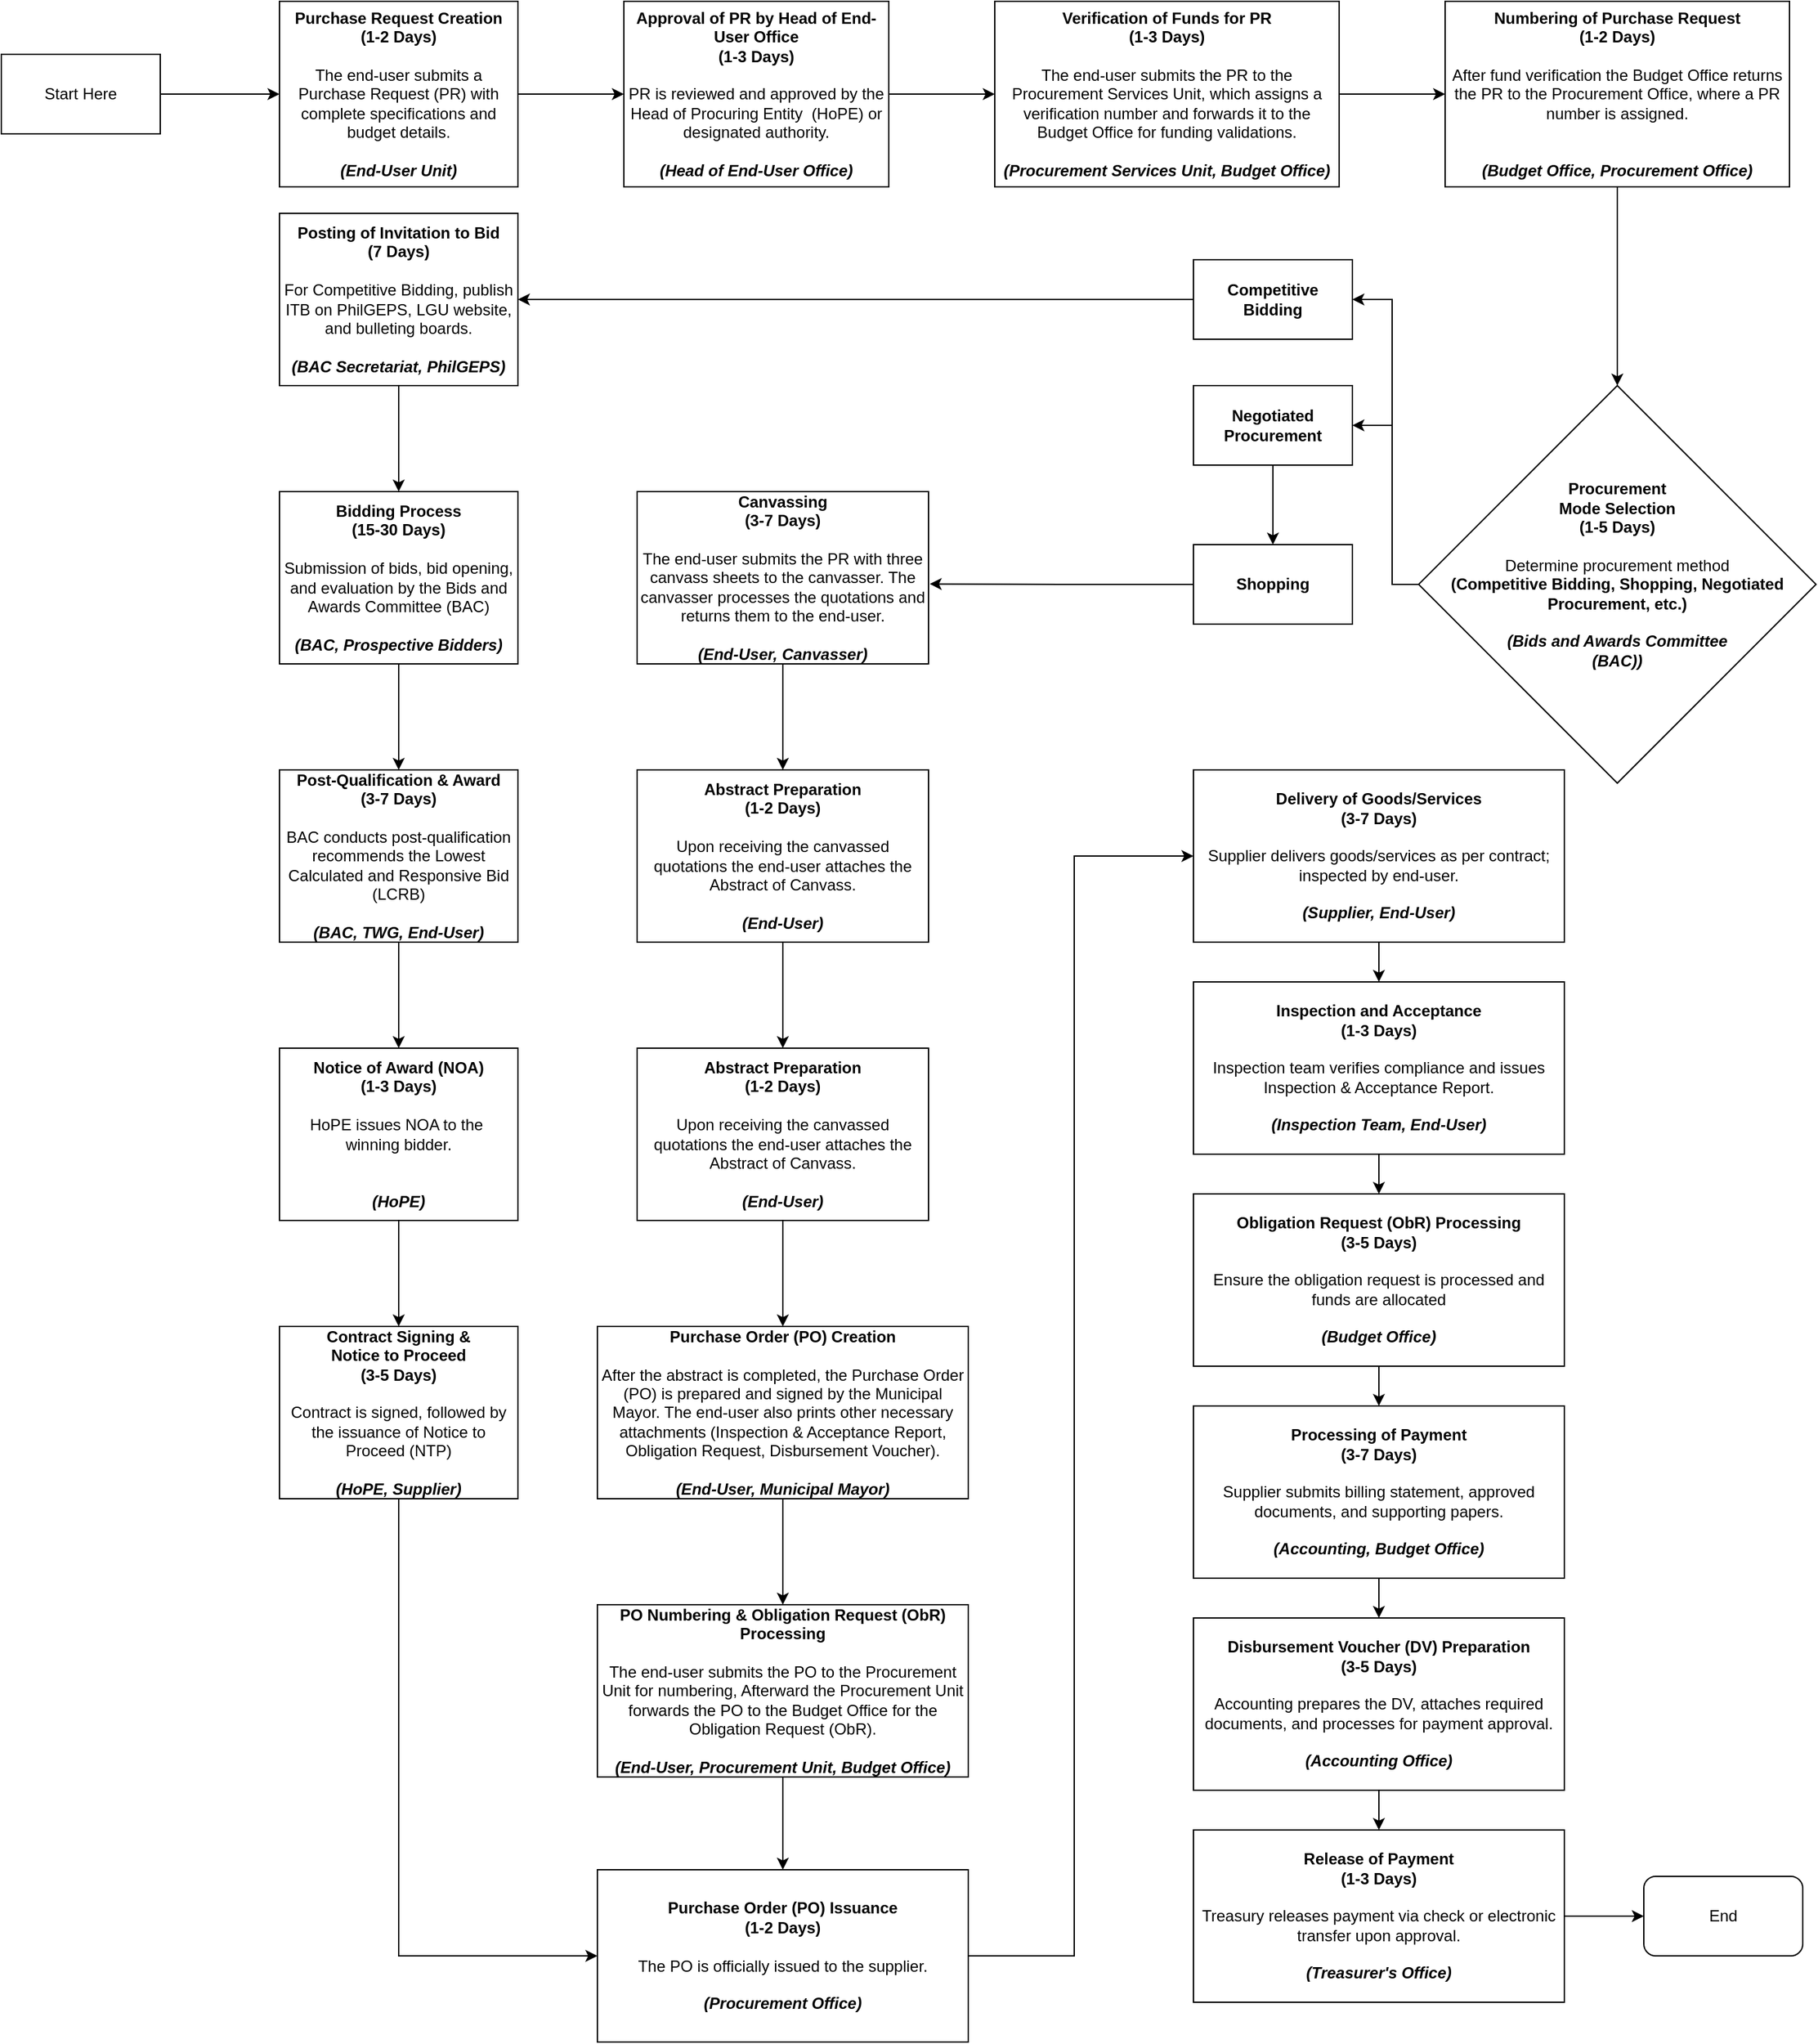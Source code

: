 <mxfile version="26.1.3">
  <diagram name="Page-1" id="VzLzOtzV2zpJQuwfnWmT">
    <mxGraphModel dx="1185" dy="522" grid="1" gridSize="10" guides="1" tooltips="1" connect="1" arrows="1" fold="1" page="1" pageScale="1" pageWidth="850" pageHeight="1100" math="0" shadow="0">
      <root>
        <mxCell id="0" />
        <mxCell id="1" parent="0" />
        <mxCell id="7instS3jXjHVJ4o3VPC2-8" value="" style="edgeStyle=orthogonalEdgeStyle;rounded=0;orthogonalLoop=1;jettySize=auto;html=1;" edge="1" parent="1" source="7instS3jXjHVJ4o3VPC2-1" target="7instS3jXjHVJ4o3VPC2-2">
          <mxGeometry relative="1" as="geometry" />
        </mxCell>
        <mxCell id="7instS3jXjHVJ4o3VPC2-1" value="Start Here" style="rounded=0;whiteSpace=wrap;html=1;" vertex="1" parent="1">
          <mxGeometry x="30" y="80" width="120" height="60" as="geometry" />
        </mxCell>
        <mxCell id="7instS3jXjHVJ4o3VPC2-10" value="" style="edgeStyle=orthogonalEdgeStyle;rounded=0;orthogonalLoop=1;jettySize=auto;html=1;" edge="1" parent="1" source="7instS3jXjHVJ4o3VPC2-2" target="7instS3jXjHVJ4o3VPC2-9">
          <mxGeometry relative="1" as="geometry" />
        </mxCell>
        <mxCell id="7instS3jXjHVJ4o3VPC2-2" value="&lt;b&gt;Purchase Request Creation&lt;/b&gt;&lt;div&gt;&lt;b style=&quot;background-color: transparent; color: light-dark(rgb(0, 0, 0), rgb(255, 255, 255));&quot;&gt;(1-2 Days)&lt;/b&gt;&lt;div&gt;&lt;b&gt;&lt;br&gt;&lt;/b&gt;&lt;/div&gt;&lt;div&gt;The end-user submits a Purchase Request (PR) with complete specifications and budget details.&lt;/div&gt;&lt;div&gt;&lt;br&gt;&lt;/div&gt;&lt;div&gt;&lt;b&gt;&lt;i&gt;(End-User Unit)&lt;/i&gt;&lt;/b&gt;&lt;/div&gt;&lt;/div&gt;" style="whiteSpace=wrap;html=1;rounded=0;" vertex="1" parent="1">
          <mxGeometry x="240" y="40" width="180" height="140" as="geometry" />
        </mxCell>
        <mxCell id="7instS3jXjHVJ4o3VPC2-12" value="" style="edgeStyle=orthogonalEdgeStyle;rounded=0;orthogonalLoop=1;jettySize=auto;html=1;" edge="1" parent="1" source="7instS3jXjHVJ4o3VPC2-9" target="7instS3jXjHVJ4o3VPC2-11">
          <mxGeometry relative="1" as="geometry" />
        </mxCell>
        <mxCell id="7instS3jXjHVJ4o3VPC2-9" value="&lt;div&gt;&lt;b&gt;Approval of PR by Head of End-User Office&lt;/b&gt;&lt;/div&gt;&lt;div&gt;&lt;b&gt;(1-3 Days)&lt;/b&gt;&lt;/div&gt;&lt;div&gt;&lt;b&gt;&lt;br&gt;&lt;/b&gt;&lt;/div&gt;&lt;div&gt;PR is reviewed and approved by the Head of Procuring Entity&amp;nbsp; (HoPE) or designated authority.&lt;/div&gt;&lt;div&gt;&lt;br&gt;&lt;/div&gt;&lt;div&gt;&lt;b&gt;&lt;i&gt;(Head of End-User Office)&lt;/i&gt;&lt;/b&gt;&lt;/div&gt;" style="whiteSpace=wrap;html=1;rounded=0;" vertex="1" parent="1">
          <mxGeometry x="500" y="40" width="200" height="140" as="geometry" />
        </mxCell>
        <mxCell id="7instS3jXjHVJ4o3VPC2-14" value="" style="edgeStyle=orthogonalEdgeStyle;rounded=0;orthogonalLoop=1;jettySize=auto;html=1;" edge="1" parent="1" source="7instS3jXjHVJ4o3VPC2-11" target="7instS3jXjHVJ4o3VPC2-13">
          <mxGeometry relative="1" as="geometry" />
        </mxCell>
        <mxCell id="7instS3jXjHVJ4o3VPC2-11" value="&lt;div&gt;&lt;b&gt;Verification of Funds for PR&lt;/b&gt;&lt;/div&gt;&lt;div&gt;&lt;b&gt;(1-3 Days)&lt;/b&gt;&lt;/div&gt;&lt;div&gt;&lt;b&gt;&lt;br&gt;&lt;/b&gt;&lt;/div&gt;&lt;div&gt;The end-user submits the PR to the Procurement Services Unit, which assigns a verification number and forwards it to the Budget Office for funding validations.&lt;/div&gt;&lt;div&gt;&lt;br&gt;&lt;/div&gt;&lt;div&gt;&lt;b&gt;&lt;i&gt;(Procurement Services Unit, Budget Office)&lt;/i&gt;&lt;/b&gt;&lt;/div&gt;" style="whiteSpace=wrap;html=1;rounded=0;" vertex="1" parent="1">
          <mxGeometry x="780" y="40" width="260" height="140" as="geometry" />
        </mxCell>
        <mxCell id="7instS3jXjHVJ4o3VPC2-16" value="" style="edgeStyle=orthogonalEdgeStyle;rounded=0;orthogonalLoop=1;jettySize=auto;html=1;" edge="1" parent="1" source="7instS3jXjHVJ4o3VPC2-13" target="7instS3jXjHVJ4o3VPC2-15">
          <mxGeometry relative="1" as="geometry" />
        </mxCell>
        <mxCell id="7instS3jXjHVJ4o3VPC2-13" value="&lt;div&gt;&lt;b&gt;Numbering of Purchase Request&lt;/b&gt;&lt;/div&gt;&lt;div&gt;&lt;b&gt;(1-2 Days)&lt;/b&gt;&lt;/div&gt;&lt;div&gt;&lt;br&gt;&lt;/div&gt;&lt;div&gt;After fund verification the Budget Office returns the PR to the Procurement Office, where a PR number is assigned.&lt;/div&gt;&lt;div&gt;&lt;br&gt;&lt;/div&gt;&lt;div&gt;&lt;br&gt;&lt;/div&gt;&lt;div&gt;&lt;b&gt;&lt;i&gt;(Budget Office, Procurement Office)&lt;/i&gt;&lt;/b&gt;&lt;/div&gt;" style="whiteSpace=wrap;html=1;rounded=0;" vertex="1" parent="1">
          <mxGeometry x="1120" y="40" width="260" height="140" as="geometry" />
        </mxCell>
        <mxCell id="7instS3jXjHVJ4o3VPC2-18" value="" style="edgeStyle=orthogonalEdgeStyle;rounded=0;orthogonalLoop=1;jettySize=auto;html=1;entryX=1;entryY=0.5;entryDx=0;entryDy=0;" edge="1" parent="1" target="7instS3jXjHVJ4o3VPC2-17">
          <mxGeometry relative="1" as="geometry">
            <mxPoint x="1090.034" y="480.034" as="sourcePoint" />
            <mxPoint x="1100" y="280" as="targetPoint" />
            <Array as="points">
              <mxPoint x="1080" y="480" />
              <mxPoint x="1080" y="265" />
            </Array>
          </mxGeometry>
        </mxCell>
        <mxCell id="7instS3jXjHVJ4o3VPC2-20" value="" style="edgeStyle=orthogonalEdgeStyle;rounded=0;orthogonalLoop=1;jettySize=auto;html=1;" edge="1" parent="1" source="7instS3jXjHVJ4o3VPC2-15" target="7instS3jXjHVJ4o3VPC2-19">
          <mxGeometry relative="1" as="geometry">
            <Array as="points">
              <mxPoint x="1080" y="480" />
              <mxPoint x="1080" y="360" />
            </Array>
          </mxGeometry>
        </mxCell>
        <mxCell id="7instS3jXjHVJ4o3VPC2-15" value="&lt;b&gt;Procurement&lt;/b&gt;&lt;div&gt;&lt;b&gt;Mode Selection&lt;br&gt;(1-5 Days)&lt;/b&gt;&lt;/div&gt;&lt;div&gt;&lt;b&gt;&lt;br&gt;&lt;/b&gt;&lt;/div&gt;&lt;div&gt;Determine procurement method&lt;/div&gt;&lt;div&gt;&lt;b&gt;(Competitive Bidding, Shopping, Negotiated Procurement, etc.)&lt;/b&gt;&lt;/div&gt;&lt;div&gt;&lt;b&gt;&lt;br&gt;&lt;/b&gt;&lt;/div&gt;&lt;div&gt;&lt;b&gt;&lt;i&gt;(Bids and Awards Committee&lt;/i&gt;&lt;/b&gt;&lt;/div&gt;&lt;div&gt;&lt;b&gt;&lt;i&gt;(BAC))&lt;/i&gt;&lt;/b&gt;&lt;/div&gt;&lt;div&gt;&lt;b&gt;&lt;br&gt;&lt;/b&gt;&lt;/div&gt;" style="rhombus;whiteSpace=wrap;html=1;rounded=0;" vertex="1" parent="1">
          <mxGeometry x="1100" y="330" width="300" height="300" as="geometry" />
        </mxCell>
        <mxCell id="7instS3jXjHVJ4o3VPC2-23" value="" style="edgeStyle=orthogonalEdgeStyle;rounded=0;orthogonalLoop=1;jettySize=auto;html=1;" edge="1" parent="1" source="7instS3jXjHVJ4o3VPC2-17" target="7instS3jXjHVJ4o3VPC2-22">
          <mxGeometry relative="1" as="geometry" />
        </mxCell>
        <mxCell id="7instS3jXjHVJ4o3VPC2-17" value="&lt;b&gt;Competitive&lt;/b&gt;&lt;div&gt;&lt;b&gt;Bidding&lt;/b&gt;&lt;/div&gt;" style="whiteSpace=wrap;html=1;rounded=0;" vertex="1" parent="1">
          <mxGeometry x="930" y="235" width="120" height="60" as="geometry" />
        </mxCell>
        <mxCell id="7instS3jXjHVJ4o3VPC2-27" value="" style="edgeStyle=orthogonalEdgeStyle;rounded=0;orthogonalLoop=1;jettySize=auto;html=1;" edge="1" parent="1" source="7instS3jXjHVJ4o3VPC2-19" target="7instS3jXjHVJ4o3VPC2-26">
          <mxGeometry relative="1" as="geometry" />
        </mxCell>
        <mxCell id="7instS3jXjHVJ4o3VPC2-19" value="&lt;b&gt;Negotiated Procurement&lt;/b&gt;" style="whiteSpace=wrap;html=1;rounded=0;" vertex="1" parent="1">
          <mxGeometry x="930" y="330" width="120" height="60" as="geometry" />
        </mxCell>
        <mxCell id="7instS3jXjHVJ4o3VPC2-25" value="" style="edgeStyle=orthogonalEdgeStyle;rounded=0;orthogonalLoop=1;jettySize=auto;html=1;" edge="1" parent="1" source="7instS3jXjHVJ4o3VPC2-22" target="7instS3jXjHVJ4o3VPC2-24">
          <mxGeometry relative="1" as="geometry" />
        </mxCell>
        <mxCell id="7instS3jXjHVJ4o3VPC2-22" value="&lt;b&gt;Posting of Invitation to Bid&lt;/b&gt;&lt;div&gt;&lt;b&gt;(7 Days)&lt;/b&gt;&lt;/div&gt;&lt;div&gt;&lt;br&gt;&lt;/div&gt;&lt;div&gt;For Competitive Bidding, publish ITB on PhilGEPS, LGU website, and bulleting boards.&lt;/div&gt;&lt;div&gt;&lt;br&gt;&lt;/div&gt;&lt;div&gt;&lt;b&gt;&lt;i&gt;(BAC Secretariat, PhilGEPS)&lt;/i&gt;&lt;/b&gt;&lt;/div&gt;" style="whiteSpace=wrap;html=1;rounded=0;" vertex="1" parent="1">
          <mxGeometry x="240" y="200" width="180" height="130" as="geometry" />
        </mxCell>
        <mxCell id="7instS3jXjHVJ4o3VPC2-37" value="" style="edgeStyle=orthogonalEdgeStyle;rounded=0;orthogonalLoop=1;jettySize=auto;html=1;" edge="1" parent="1" source="7instS3jXjHVJ4o3VPC2-24" target="7instS3jXjHVJ4o3VPC2-36">
          <mxGeometry relative="1" as="geometry" />
        </mxCell>
        <mxCell id="7instS3jXjHVJ4o3VPC2-24" value="&lt;div&gt;&lt;b&gt;Bidding Process&lt;/b&gt;&lt;/div&gt;&lt;div&gt;&lt;b&gt;(15-30 Days)&lt;/b&gt;&lt;/div&gt;&lt;div&gt;&lt;br&gt;&lt;/div&gt;&lt;div&gt;Submission of bids, bid opening, and evaluation by the Bids and Awards Committee (BAC)&lt;/div&gt;&lt;div&gt;&lt;br&gt;&lt;/div&gt;&lt;div&gt;&lt;b&gt;&lt;i&gt;(BAC, Prospective Bidders)&lt;/i&gt;&lt;/b&gt;&lt;/div&gt;" style="whiteSpace=wrap;html=1;rounded=0;" vertex="1" parent="1">
          <mxGeometry x="240" y="410" width="180" height="130" as="geometry" />
        </mxCell>
        <mxCell id="7instS3jXjHVJ4o3VPC2-33" value="" style="edgeStyle=orthogonalEdgeStyle;rounded=0;orthogonalLoop=1;jettySize=auto;html=1;entryX=1.004;entryY=0.536;entryDx=0;entryDy=0;entryPerimeter=0;" edge="1" parent="1" source="7instS3jXjHVJ4o3VPC2-26" target="7instS3jXjHVJ4o3VPC2-30">
          <mxGeometry relative="1" as="geometry">
            <mxPoint x="850" y="470" as="targetPoint" />
          </mxGeometry>
        </mxCell>
        <mxCell id="7instS3jXjHVJ4o3VPC2-26" value="&lt;b&gt;Shopping&lt;/b&gt;" style="whiteSpace=wrap;html=1;rounded=0;" vertex="1" parent="1">
          <mxGeometry x="930" y="450" width="120" height="60" as="geometry" />
        </mxCell>
        <mxCell id="7instS3jXjHVJ4o3VPC2-47" value="" style="edgeStyle=orthogonalEdgeStyle;rounded=0;orthogonalLoop=1;jettySize=auto;html=1;" edge="1" parent="1" source="7instS3jXjHVJ4o3VPC2-30" target="7instS3jXjHVJ4o3VPC2-46">
          <mxGeometry relative="1" as="geometry" />
        </mxCell>
        <mxCell id="7instS3jXjHVJ4o3VPC2-30" value="&lt;div&gt;&lt;b&gt;Canvassing&lt;/b&gt;&lt;/div&gt;&lt;div&gt;&lt;b&gt;(3-7 Days)&lt;/b&gt;&lt;/div&gt;&lt;div&gt;&lt;span style=&quot;background-color: transparent; color: light-dark(rgb(0, 0, 0), rgb(255, 255, 255));&quot;&gt;&lt;br&gt;&lt;/span&gt;&lt;/div&gt;&lt;div&gt;&lt;span style=&quot;background-color: transparent; color: light-dark(rgb(0, 0, 0), rgb(255, 255, 255));&quot;&gt;The end-user submits the PR with three canvass sheets to the canvasser. The canvasser processes the quotations and returns them to the end-user.&lt;/span&gt;&lt;/div&gt;&lt;div&gt;&lt;span style=&quot;background-color: transparent; color: light-dark(rgb(0, 0, 0), rgb(255, 255, 255));&quot;&gt;&lt;br&gt;&lt;/span&gt;&lt;/div&gt;&lt;div&gt;&lt;b&gt;&lt;i&gt;(End-User, Canvasser)&lt;/i&gt;&lt;/b&gt;&lt;/div&gt;" style="whiteSpace=wrap;html=1;rounded=0;" vertex="1" parent="1">
          <mxGeometry x="510" y="410" width="220" height="130" as="geometry" />
        </mxCell>
        <mxCell id="7instS3jXjHVJ4o3VPC2-39" value="" style="edgeStyle=orthogonalEdgeStyle;rounded=0;orthogonalLoop=1;jettySize=auto;html=1;" edge="1" parent="1" source="7instS3jXjHVJ4o3VPC2-36" target="7instS3jXjHVJ4o3VPC2-38">
          <mxGeometry relative="1" as="geometry" />
        </mxCell>
        <mxCell id="7instS3jXjHVJ4o3VPC2-36" value="&lt;div&gt;&lt;b&gt;Post-Qualification &amp;amp; Award&lt;/b&gt;&lt;/div&gt;&lt;div&gt;&lt;b&gt;(3-7 Days)&lt;/b&gt;&lt;/div&gt;&lt;div&gt;&lt;br&gt;&lt;/div&gt;&lt;div&gt;BAC conducts post-qualification recommends the Lowest Calculated and Responsive Bid (LCRB)&lt;/div&gt;&lt;div&gt;&lt;br&gt;&lt;/div&gt;&lt;div&gt;&lt;b&gt;&lt;i&gt;(BAC, TWG, End-User)&lt;/i&gt;&lt;/b&gt;&lt;/div&gt;" style="whiteSpace=wrap;html=1;rounded=0;" vertex="1" parent="1">
          <mxGeometry x="240" y="620" width="180" height="130" as="geometry" />
        </mxCell>
        <mxCell id="7instS3jXjHVJ4o3VPC2-41" value="" style="edgeStyle=orthogonalEdgeStyle;rounded=0;orthogonalLoop=1;jettySize=auto;html=1;" edge="1" parent="1" source="7instS3jXjHVJ4o3VPC2-38" target="7instS3jXjHVJ4o3VPC2-40">
          <mxGeometry relative="1" as="geometry" />
        </mxCell>
        <mxCell id="7instS3jXjHVJ4o3VPC2-38" value="&lt;div&gt;&lt;b style=&quot;background-color: transparent; color: light-dark(rgb(0, 0, 0), rgb(255, 255, 255));&quot;&gt;Notice of Award (NOA)&lt;/b&gt;&lt;/div&gt;&lt;div&gt;&lt;b style=&quot;background-color: transparent; color: light-dark(rgb(0, 0, 0), rgb(255, 255, 255));&quot;&gt;(1-3 Days)&lt;/b&gt;&lt;/div&gt;&lt;div&gt;&lt;br&gt;&lt;/div&gt;&lt;div&gt;HoPE issues NOA to the&amp;nbsp;&lt;/div&gt;&lt;div&gt;winning bidder.&lt;/div&gt;&lt;div&gt;&lt;br&gt;&lt;/div&gt;&lt;div&gt;&lt;br&gt;&lt;/div&gt;&lt;div&gt;&lt;b&gt;&lt;i&gt;(HoPE)&lt;/i&gt;&lt;/b&gt;&lt;/div&gt;" style="whiteSpace=wrap;html=1;rounded=0;" vertex="1" parent="1">
          <mxGeometry x="240" y="830" width="180" height="130" as="geometry" />
        </mxCell>
        <mxCell id="7instS3jXjHVJ4o3VPC2-43" value="" style="edgeStyle=orthogonalEdgeStyle;rounded=0;orthogonalLoop=1;jettySize=auto;html=1;entryX=0;entryY=0.5;entryDx=0;entryDy=0;" edge="1" parent="1" source="7instS3jXjHVJ4o3VPC2-40" target="7instS3jXjHVJ4o3VPC2-42">
          <mxGeometry relative="1" as="geometry">
            <mxPoint x="430" y="1510" as="targetPoint" />
            <Array as="points">
              <mxPoint x="330" y="1515" />
            </Array>
          </mxGeometry>
        </mxCell>
        <mxCell id="7instS3jXjHVJ4o3VPC2-40" value="&lt;div&gt;&lt;b style=&quot;background-color: transparent; color: light-dark(rgb(0, 0, 0), rgb(255, 255, 255));&quot;&gt;Contract Signing &amp;amp;&lt;/b&gt;&lt;/div&gt;&lt;div&gt;&lt;b style=&quot;background-color: transparent; color: light-dark(rgb(0, 0, 0), rgb(255, 255, 255));&quot;&gt;Notice to Proceed&lt;/b&gt;&lt;/div&gt;&lt;div&gt;&lt;b style=&quot;background-color: transparent; color: light-dark(rgb(0, 0, 0), rgb(255, 255, 255));&quot;&gt;(3-5 Days)&lt;/b&gt;&lt;/div&gt;&lt;div&gt;&lt;br&gt;&lt;/div&gt;&lt;div&gt;Contract is signed, followed by the issuance of Notice to Proceed (NTP)&lt;/div&gt;&lt;div&gt;&lt;br&gt;&lt;/div&gt;&lt;div&gt;&lt;b&gt;&lt;i&gt;(HoPE, Supplier)&lt;/i&gt;&lt;/b&gt;&lt;/div&gt;" style="whiteSpace=wrap;html=1;rounded=0;" vertex="1" parent="1">
          <mxGeometry x="240" y="1040" width="180" height="130" as="geometry" />
        </mxCell>
        <mxCell id="7instS3jXjHVJ4o3VPC2-42" value="&lt;div&gt;&lt;b style=&quot;background-color: transparent; color: light-dark(rgb(0, 0, 0), rgb(255, 255, 255));&quot;&gt;Purchase Order (PO) Issuance&lt;/b&gt;&lt;/div&gt;&lt;div&gt;&lt;b style=&quot;background-color: transparent; color: light-dark(rgb(0, 0, 0), rgb(255, 255, 255));&quot;&gt;(1-2 Days)&lt;/b&gt;&lt;/div&gt;&lt;div&gt;&lt;br&gt;&lt;/div&gt;&lt;div&gt;The PO is officially issued to the supplier.&lt;/div&gt;&lt;div&gt;&lt;br&gt;&lt;/div&gt;&lt;div&gt;&lt;b&gt;&lt;i&gt;(Procurement Office)&lt;/i&gt;&lt;/b&gt;&lt;/div&gt;" style="whiteSpace=wrap;html=1;rounded=0;" vertex="1" parent="1">
          <mxGeometry x="480" y="1450" width="280" height="130" as="geometry" />
        </mxCell>
        <mxCell id="7instS3jXjHVJ4o3VPC2-49" value="" style="edgeStyle=orthogonalEdgeStyle;rounded=0;orthogonalLoop=1;jettySize=auto;html=1;" edge="1" parent="1" source="7instS3jXjHVJ4o3VPC2-46" target="7instS3jXjHVJ4o3VPC2-48">
          <mxGeometry relative="1" as="geometry" />
        </mxCell>
        <mxCell id="7instS3jXjHVJ4o3VPC2-46" value="&lt;div&gt;&lt;b&gt;Abstract Preparation&lt;/b&gt;&lt;/div&gt;&lt;div&gt;&lt;b&gt;(1-2 Days)&lt;/b&gt;&lt;/div&gt;&lt;div&gt;&lt;span style=&quot;background-color: transparent; color: light-dark(rgb(0, 0, 0), rgb(255, 255, 255));&quot;&gt;&lt;br&gt;&lt;/span&gt;&lt;/div&gt;&lt;div&gt;&lt;span style=&quot;background-color: transparent; color: light-dark(rgb(0, 0, 0), rgb(255, 255, 255));&quot;&gt;Upon receiving the canvassed quotations the end-user attaches the Abstract of Canvass.&lt;/span&gt;&lt;/div&gt;&lt;div&gt;&lt;span style=&quot;background-color: transparent; color: light-dark(rgb(0, 0, 0), rgb(255, 255, 255));&quot;&gt;&lt;br&gt;&lt;/span&gt;&lt;/div&gt;&lt;div&gt;&lt;b&gt;&lt;i&gt;(End-User)&lt;/i&gt;&lt;/b&gt;&lt;/div&gt;" style="whiteSpace=wrap;html=1;rounded=0;" vertex="1" parent="1">
          <mxGeometry x="510" y="620" width="220" height="130" as="geometry" />
        </mxCell>
        <mxCell id="7instS3jXjHVJ4o3VPC2-51" value="" style="edgeStyle=orthogonalEdgeStyle;rounded=0;orthogonalLoop=1;jettySize=auto;html=1;" edge="1" parent="1" source="7instS3jXjHVJ4o3VPC2-48" target="7instS3jXjHVJ4o3VPC2-50">
          <mxGeometry relative="1" as="geometry" />
        </mxCell>
        <mxCell id="7instS3jXjHVJ4o3VPC2-48" value="&lt;div&gt;&lt;b&gt;Abstract Preparation&lt;/b&gt;&lt;/div&gt;&lt;div&gt;&lt;b&gt;(1-2 Days)&lt;/b&gt;&lt;/div&gt;&lt;div&gt;&lt;span style=&quot;background-color: transparent; color: light-dark(rgb(0, 0, 0), rgb(255, 255, 255));&quot;&gt;&lt;br&gt;&lt;/span&gt;&lt;/div&gt;&lt;div&gt;&lt;span style=&quot;background-color: transparent; color: light-dark(rgb(0, 0, 0), rgb(255, 255, 255));&quot;&gt;Upon receiving the canvassed quotations the end-user attaches the Abstract of Canvass.&lt;/span&gt;&lt;/div&gt;&lt;div&gt;&lt;span style=&quot;background-color: transparent; color: light-dark(rgb(0, 0, 0), rgb(255, 255, 255));&quot;&gt;&lt;br&gt;&lt;/span&gt;&lt;/div&gt;&lt;div&gt;&lt;b&gt;&lt;i&gt;(End-User)&lt;/i&gt;&lt;/b&gt;&lt;/div&gt;" style="whiteSpace=wrap;html=1;rounded=0;" vertex="1" parent="1">
          <mxGeometry x="510" y="830" width="220" height="130" as="geometry" />
        </mxCell>
        <mxCell id="7instS3jXjHVJ4o3VPC2-53" value="" style="edgeStyle=orthogonalEdgeStyle;rounded=0;orthogonalLoop=1;jettySize=auto;html=1;" edge="1" parent="1" source="7instS3jXjHVJ4o3VPC2-50" target="7instS3jXjHVJ4o3VPC2-52">
          <mxGeometry relative="1" as="geometry" />
        </mxCell>
        <mxCell id="7instS3jXjHVJ4o3VPC2-50" value="&lt;div&gt;&lt;b&gt;Purchase Order (PO) Creation&lt;/b&gt;&lt;/div&gt;&lt;div&gt;&lt;span style=&quot;background-color: transparent; color: light-dark(rgb(0, 0, 0), rgb(255, 255, 255));&quot;&gt;&lt;br&gt;&lt;/span&gt;&lt;/div&gt;&lt;div&gt;&lt;span style=&quot;background-color: transparent; color: light-dark(rgb(0, 0, 0), rgb(255, 255, 255));&quot;&gt;After the abstract is completed, the Purchase Order (PO) is prepared and signed by the Municipal Mayor. The end-user also prints other necessary attachments (Inspection &amp;amp; Acceptance Report, Obligation Request, Disbursement Voucher).&lt;/span&gt;&lt;/div&gt;&lt;div&gt;&lt;span style=&quot;background-color: transparent; color: light-dark(rgb(0, 0, 0), rgb(255, 255, 255));&quot;&gt;&lt;br&gt;&lt;/span&gt;&lt;/div&gt;&lt;div&gt;&lt;b&gt;&lt;i&gt;(End-User, Municipal Mayor)&lt;/i&gt;&lt;/b&gt;&lt;/div&gt;" style="whiteSpace=wrap;html=1;rounded=0;" vertex="1" parent="1">
          <mxGeometry x="480" y="1040" width="280" height="130" as="geometry" />
        </mxCell>
        <mxCell id="7instS3jXjHVJ4o3VPC2-54" value="" style="edgeStyle=orthogonalEdgeStyle;rounded=0;orthogonalLoop=1;jettySize=auto;html=1;" edge="1" parent="1" source="7instS3jXjHVJ4o3VPC2-52" target="7instS3jXjHVJ4o3VPC2-42">
          <mxGeometry relative="1" as="geometry" />
        </mxCell>
        <mxCell id="7instS3jXjHVJ4o3VPC2-52" value="&lt;div&gt;&lt;b&gt;PO Numbering &amp;amp; Obligation Request (ObR) Processing&lt;/b&gt;&lt;/div&gt;&lt;div&gt;&lt;span style=&quot;background-color: transparent; color: light-dark(rgb(0, 0, 0), rgb(255, 255, 255));&quot;&gt;&lt;br&gt;&lt;/span&gt;&lt;/div&gt;&lt;div&gt;The end-user submits the PO to the Procurement Unit for numbering, Afterward the Procurement Unit forwards the PO to the Budget Office for the Obligation Request (ObR).&lt;/div&gt;&lt;div&gt;&lt;br&gt;&lt;/div&gt;&lt;div&gt;&lt;b&gt;&lt;i&gt;(End-User, Procurement Unit, Budget Office)&lt;/i&gt;&lt;/b&gt;&lt;/div&gt;" style="whiteSpace=wrap;html=1;rounded=0;" vertex="1" parent="1">
          <mxGeometry x="480" y="1250" width="280" height="130" as="geometry" />
        </mxCell>
        <mxCell id="7instS3jXjHVJ4o3VPC2-60" value="" style="edgeStyle=orthogonalEdgeStyle;rounded=0;orthogonalLoop=1;jettySize=auto;html=1;" edge="1" parent="1" source="7instS3jXjHVJ4o3VPC2-55" target="7instS3jXjHVJ4o3VPC2-59">
          <mxGeometry relative="1" as="geometry" />
        </mxCell>
        <mxCell id="7instS3jXjHVJ4o3VPC2-55" value="&lt;div&gt;&lt;b style=&quot;background-color: transparent; color: light-dark(rgb(0, 0, 0), rgb(255, 255, 255));&quot;&gt;Delivery of Goods/Services&lt;/b&gt;&lt;/div&gt;&lt;div&gt;&lt;b style=&quot;background-color: transparent; color: light-dark(rgb(0, 0, 0), rgb(255, 255, 255));&quot;&gt;(3-7 Days)&lt;/b&gt;&lt;/div&gt;&lt;div&gt;&lt;br&gt;&lt;/div&gt;&lt;div&gt;Supplier delivers goods/services as per contract; inspected by end-user.&lt;/div&gt;&lt;div&gt;&lt;br&gt;&lt;/div&gt;&lt;div&gt;&lt;b&gt;&lt;i&gt;(Supplier, End-User)&lt;/i&gt;&lt;/b&gt;&lt;/div&gt;" style="whiteSpace=wrap;html=1;rounded=0;" vertex="1" parent="1">
          <mxGeometry x="930" y="620" width="280" height="130" as="geometry" />
        </mxCell>
        <mxCell id="7instS3jXjHVJ4o3VPC2-57" value="" style="edgeStyle=none;orthogonalLoop=1;jettySize=auto;html=1;rounded=0;exitX=1;exitY=0.5;exitDx=0;exitDy=0;entryX=0;entryY=0.5;entryDx=0;entryDy=0;" edge="1" parent="1" source="7instS3jXjHVJ4o3VPC2-42" target="7instS3jXjHVJ4o3VPC2-55">
          <mxGeometry width="100" relative="1" as="geometry">
            <mxPoint x="870" y="1530" as="sourcePoint" />
            <mxPoint x="840" y="650" as="targetPoint" />
            <Array as="points">
              <mxPoint x="840" y="1515" />
              <mxPoint x="840" y="685" />
            </Array>
          </mxGeometry>
        </mxCell>
        <mxCell id="7instS3jXjHVJ4o3VPC2-62" value="" style="edgeStyle=orthogonalEdgeStyle;rounded=0;orthogonalLoop=1;jettySize=auto;html=1;" edge="1" parent="1" source="7instS3jXjHVJ4o3VPC2-59" target="7instS3jXjHVJ4o3VPC2-61">
          <mxGeometry relative="1" as="geometry" />
        </mxCell>
        <mxCell id="7instS3jXjHVJ4o3VPC2-59" value="&lt;div&gt;&lt;b style=&quot;background-color: transparent; color: light-dark(rgb(0, 0, 0), rgb(255, 255, 255));&quot;&gt;Inspection and Acceptance&lt;/b&gt;&lt;/div&gt;&lt;div&gt;&lt;b style=&quot;background-color: transparent; color: light-dark(rgb(0, 0, 0), rgb(255, 255, 255));&quot;&gt;(1-3 Days)&lt;/b&gt;&lt;/div&gt;&lt;div&gt;&lt;br&gt;&lt;/div&gt;&lt;div&gt;Inspection team verifies compliance and issues Inspection &amp;amp; Acceptance Report.&lt;/div&gt;&lt;div&gt;&lt;br&gt;&lt;/div&gt;&lt;div&gt;&lt;b&gt;&lt;i&gt;(Inspection Team, End-User)&lt;/i&gt;&lt;/b&gt;&lt;/div&gt;" style="whiteSpace=wrap;html=1;rounded=0;" vertex="1" parent="1">
          <mxGeometry x="930" y="780" width="280" height="130" as="geometry" />
        </mxCell>
        <mxCell id="7instS3jXjHVJ4o3VPC2-64" value="" style="edgeStyle=orthogonalEdgeStyle;rounded=0;orthogonalLoop=1;jettySize=auto;html=1;" edge="1" parent="1" source="7instS3jXjHVJ4o3VPC2-61" target="7instS3jXjHVJ4o3VPC2-63">
          <mxGeometry relative="1" as="geometry" />
        </mxCell>
        <mxCell id="7instS3jXjHVJ4o3VPC2-61" value="&lt;div&gt;&lt;b style=&quot;background-color: transparent; color: light-dark(rgb(0, 0, 0), rgb(255, 255, 255));&quot;&gt;Obligation Request (ObR) Processing&lt;/b&gt;&lt;/div&gt;&lt;div&gt;&lt;b style=&quot;background-color: transparent; color: light-dark(rgb(0, 0, 0), rgb(255, 255, 255));&quot;&gt;(3-5 Days)&lt;/b&gt;&lt;/div&gt;&lt;div&gt;&lt;br&gt;&lt;/div&gt;&lt;div&gt;Ensure the obligation request is processed and funds are allocated&lt;/div&gt;&lt;div&gt;&lt;br&gt;&lt;/div&gt;&lt;div&gt;&lt;b&gt;&lt;i&gt;(Budget Office)&lt;/i&gt;&lt;/b&gt;&lt;/div&gt;" style="whiteSpace=wrap;html=1;rounded=0;" vertex="1" parent="1">
          <mxGeometry x="930" y="940" width="280" height="130" as="geometry" />
        </mxCell>
        <mxCell id="7instS3jXjHVJ4o3VPC2-66" value="" style="edgeStyle=orthogonalEdgeStyle;rounded=0;orthogonalLoop=1;jettySize=auto;html=1;" edge="1" parent="1" source="7instS3jXjHVJ4o3VPC2-63" target="7instS3jXjHVJ4o3VPC2-65">
          <mxGeometry relative="1" as="geometry" />
        </mxCell>
        <mxCell id="7instS3jXjHVJ4o3VPC2-63" value="&lt;div&gt;&lt;b style=&quot;background-color: transparent; color: light-dark(rgb(0, 0, 0), rgb(255, 255, 255));&quot;&gt;Processing of Payment&lt;/b&gt;&lt;/div&gt;&lt;div&gt;&lt;b style=&quot;background-color: transparent; color: light-dark(rgb(0, 0, 0), rgb(255, 255, 255));&quot;&gt;(3-7 Days)&lt;/b&gt;&lt;/div&gt;&lt;div&gt;&lt;br&gt;&lt;/div&gt;&lt;div&gt;Supplier submits billing statement, approved documents, and supporting papers.&lt;/div&gt;&lt;div&gt;&lt;br&gt;&lt;/div&gt;&lt;div&gt;&lt;b&gt;&lt;i&gt;(Accounting, Budget Office)&lt;/i&gt;&lt;/b&gt;&lt;/div&gt;" style="whiteSpace=wrap;html=1;rounded=0;" vertex="1" parent="1">
          <mxGeometry x="930" y="1100" width="280" height="130" as="geometry" />
        </mxCell>
        <mxCell id="7instS3jXjHVJ4o3VPC2-68" value="" style="edgeStyle=orthogonalEdgeStyle;rounded=0;orthogonalLoop=1;jettySize=auto;html=1;" edge="1" parent="1" source="7instS3jXjHVJ4o3VPC2-65" target="7instS3jXjHVJ4o3VPC2-67">
          <mxGeometry relative="1" as="geometry" />
        </mxCell>
        <mxCell id="7instS3jXjHVJ4o3VPC2-65" value="&lt;div&gt;&lt;b style=&quot;background-color: transparent; color: light-dark(rgb(0, 0, 0), rgb(255, 255, 255));&quot;&gt;Disbursement Voucher (DV) Preparation&lt;/b&gt;&lt;/div&gt;&lt;div&gt;&lt;b style=&quot;background-color: transparent; color: light-dark(rgb(0, 0, 0), rgb(255, 255, 255));&quot;&gt;(3-5 Days)&lt;/b&gt;&lt;/div&gt;&lt;div&gt;&lt;br&gt;&lt;/div&gt;&lt;div&gt;Accounting prepares the DV, attaches required documents, and processes for payment approval.&lt;/div&gt;&lt;div&gt;&lt;br&gt;&lt;/div&gt;&lt;div&gt;&lt;b&gt;&lt;i&gt;(Accounting Office)&lt;/i&gt;&lt;/b&gt;&lt;/div&gt;" style="whiteSpace=wrap;html=1;rounded=0;" vertex="1" parent="1">
          <mxGeometry x="930" y="1260" width="280" height="130" as="geometry" />
        </mxCell>
        <mxCell id="7instS3jXjHVJ4o3VPC2-73" value="" style="edgeStyle=orthogonalEdgeStyle;rounded=0;orthogonalLoop=1;jettySize=auto;html=1;" edge="1" parent="1" source="7instS3jXjHVJ4o3VPC2-67" target="7instS3jXjHVJ4o3VPC2-71">
          <mxGeometry relative="1" as="geometry" />
        </mxCell>
        <mxCell id="7instS3jXjHVJ4o3VPC2-67" value="&lt;div&gt;&lt;b style=&quot;background-color: transparent; color: light-dark(rgb(0, 0, 0), rgb(255, 255, 255));&quot;&gt;Release of Payment&lt;/b&gt;&lt;/div&gt;&lt;div&gt;&lt;b style=&quot;background-color: transparent; color: light-dark(rgb(0, 0, 0), rgb(255, 255, 255));&quot;&gt;(1-3 Days)&lt;/b&gt;&lt;/div&gt;&lt;div&gt;&lt;br&gt;&lt;/div&gt;&lt;div&gt;Treasury releases payment via check or electronic transfer upon approval.&lt;/div&gt;&lt;div&gt;&lt;br&gt;&lt;/div&gt;&lt;div&gt;&lt;b&gt;&lt;i&gt;(Treasurer&#39;s Office)&lt;/i&gt;&lt;/b&gt;&lt;/div&gt;" style="whiteSpace=wrap;html=1;rounded=0;" vertex="1" parent="1">
          <mxGeometry x="930" y="1420" width="280" height="130" as="geometry" />
        </mxCell>
        <mxCell id="7instS3jXjHVJ4o3VPC2-71" value="End" style="rounded=1;whiteSpace=wrap;html=1;" vertex="1" parent="1">
          <mxGeometry x="1270" y="1455" width="120" height="60" as="geometry" />
        </mxCell>
      </root>
    </mxGraphModel>
  </diagram>
</mxfile>
